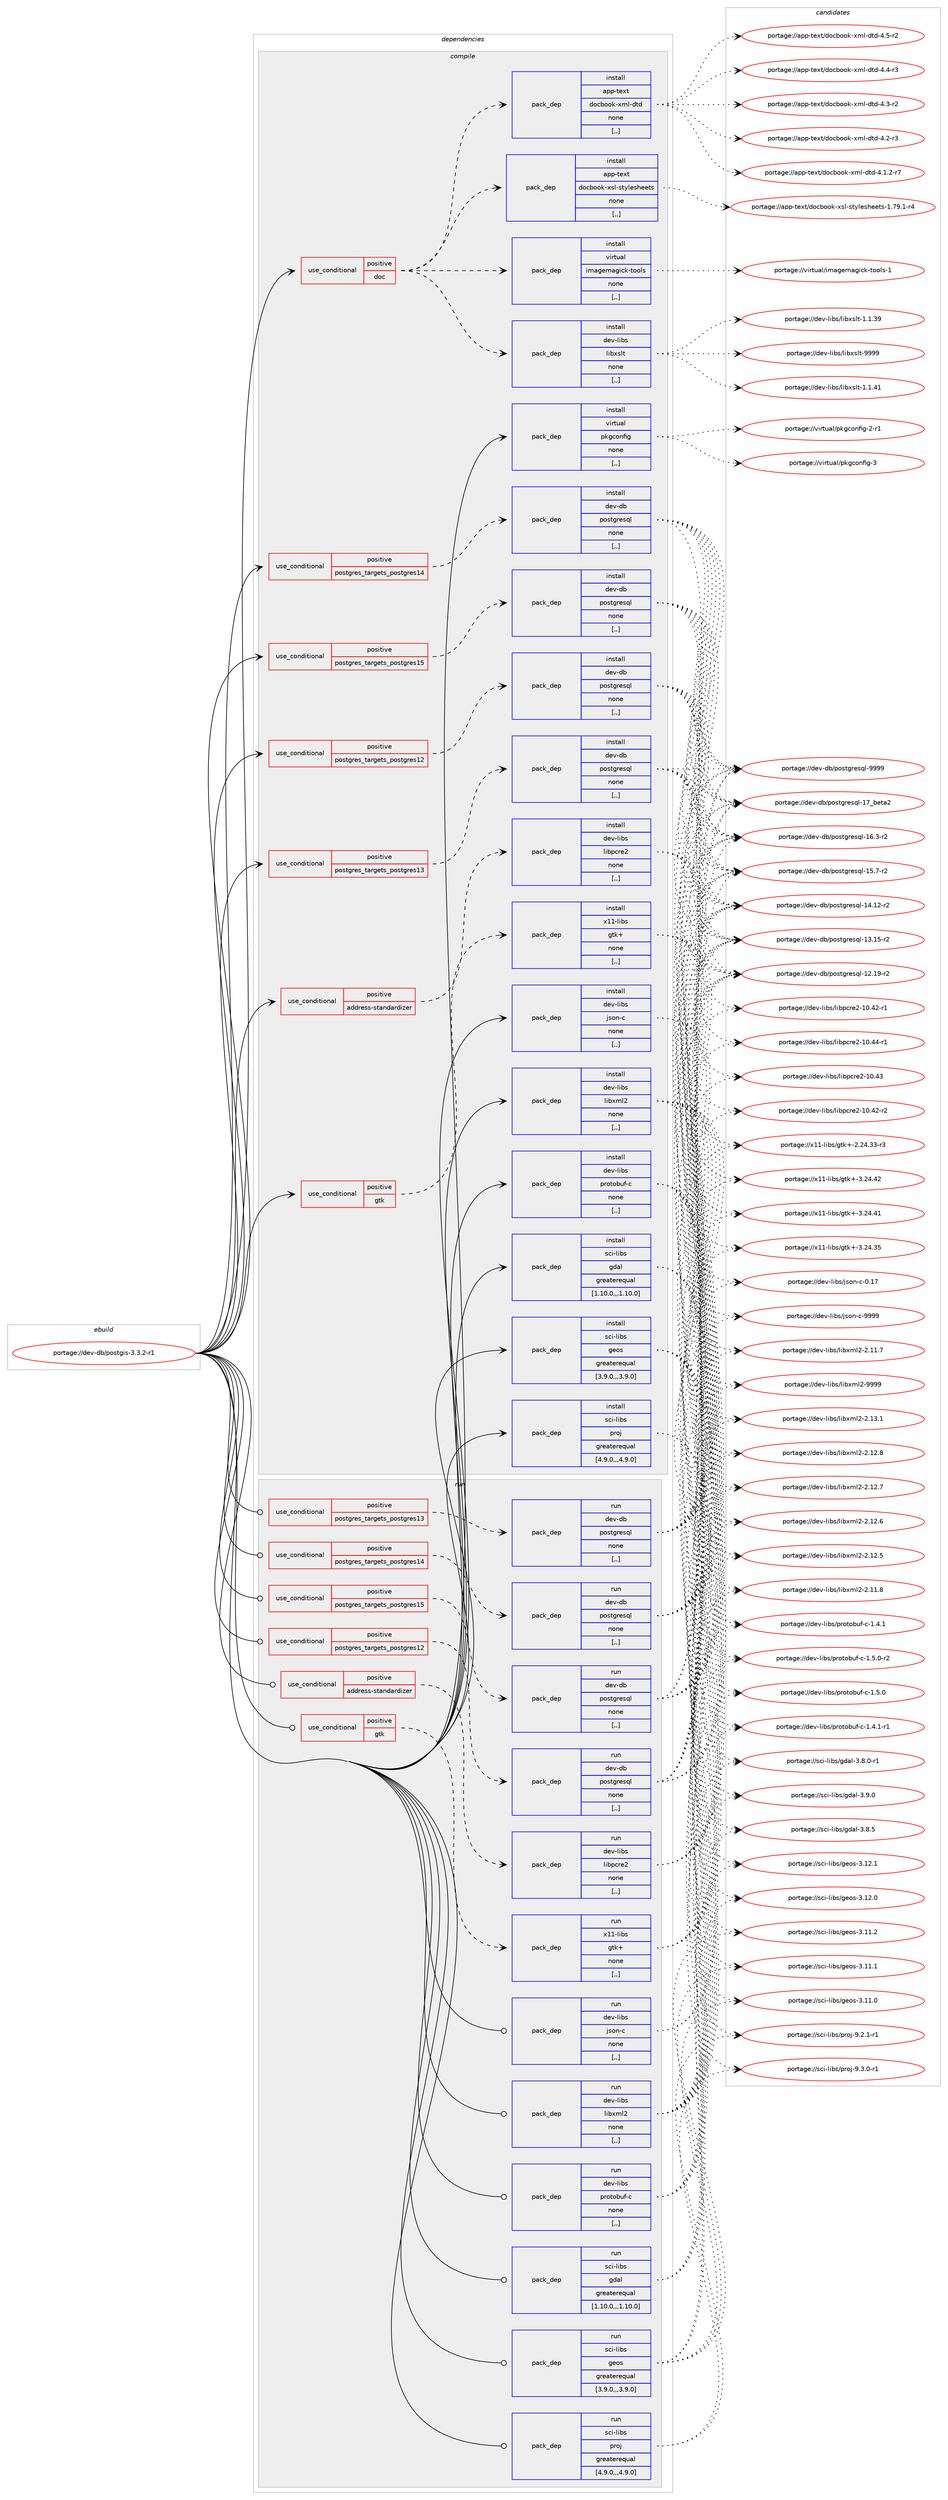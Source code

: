 digraph prolog {

# *************
# Graph options
# *************

newrank=true;
concentrate=true;
compound=true;
graph [rankdir=LR,fontname=Helvetica,fontsize=10,ranksep=1.5];#, ranksep=2.5, nodesep=0.2];
edge  [arrowhead=vee];
node  [fontname=Helvetica,fontsize=10];

# **********
# The ebuild
# **********

subgraph cluster_leftcol {
color=gray;
label=<<i>ebuild</i>>;
id [label="portage://dev-db/postgis-3.3.2-r1", color=red, width=4, href="../dev-db/postgis-3.3.2-r1.svg"];
}

# ****************
# The dependencies
# ****************

subgraph cluster_midcol {
color=gray;
label=<<i>dependencies</i>>;
subgraph cluster_compile {
fillcolor="#eeeeee";
style=filled;
label=<<i>compile</i>>;
subgraph cond18308 {
dependency70044 [label=<<TABLE BORDER="0" CELLBORDER="1" CELLSPACING="0" CELLPADDING="4"><TR><TD ROWSPAN="3" CELLPADDING="10">use_conditional</TD></TR><TR><TD>positive</TD></TR><TR><TD>address-standardizer</TD></TR></TABLE>>, shape=none, color=red];
subgraph pack50786 {
dependency70045 [label=<<TABLE BORDER="0" CELLBORDER="1" CELLSPACING="0" CELLPADDING="4" WIDTH="220"><TR><TD ROWSPAN="6" CELLPADDING="30">pack_dep</TD></TR><TR><TD WIDTH="110">install</TD></TR><TR><TD>dev-libs</TD></TR><TR><TD>libpcre2</TD></TR><TR><TD>none</TD></TR><TR><TD>[,,]</TD></TR></TABLE>>, shape=none, color=blue];
}
dependency70044:e -> dependency70045:w [weight=20,style="dashed",arrowhead="vee"];
}
id:e -> dependency70044:w [weight=20,style="solid",arrowhead="vee"];
subgraph cond18309 {
dependency70046 [label=<<TABLE BORDER="0" CELLBORDER="1" CELLSPACING="0" CELLPADDING="4"><TR><TD ROWSPAN="3" CELLPADDING="10">use_conditional</TD></TR><TR><TD>positive</TD></TR><TR><TD>doc</TD></TR></TABLE>>, shape=none, color=red];
subgraph pack50787 {
dependency70047 [label=<<TABLE BORDER="0" CELLBORDER="1" CELLSPACING="0" CELLPADDING="4" WIDTH="220"><TR><TD ROWSPAN="6" CELLPADDING="30">pack_dep</TD></TR><TR><TD WIDTH="110">install</TD></TR><TR><TD>app-text</TD></TR><TR><TD>docbook-xsl-stylesheets</TD></TR><TR><TD>none</TD></TR><TR><TD>[,,]</TD></TR></TABLE>>, shape=none, color=blue];
}
dependency70046:e -> dependency70047:w [weight=20,style="dashed",arrowhead="vee"];
subgraph pack50788 {
dependency70048 [label=<<TABLE BORDER="0" CELLBORDER="1" CELLSPACING="0" CELLPADDING="4" WIDTH="220"><TR><TD ROWSPAN="6" CELLPADDING="30">pack_dep</TD></TR><TR><TD WIDTH="110">install</TD></TR><TR><TD>app-text</TD></TR><TR><TD>docbook-xml-dtd</TD></TR><TR><TD>none</TD></TR><TR><TD>[,,]</TD></TR></TABLE>>, shape=none, color=blue];
}
dependency70046:e -> dependency70048:w [weight=20,style="dashed",arrowhead="vee"];
subgraph pack50789 {
dependency70049 [label=<<TABLE BORDER="0" CELLBORDER="1" CELLSPACING="0" CELLPADDING="4" WIDTH="220"><TR><TD ROWSPAN="6" CELLPADDING="30">pack_dep</TD></TR><TR><TD WIDTH="110">install</TD></TR><TR><TD>dev-libs</TD></TR><TR><TD>libxslt</TD></TR><TR><TD>none</TD></TR><TR><TD>[,,]</TD></TR></TABLE>>, shape=none, color=blue];
}
dependency70046:e -> dependency70049:w [weight=20,style="dashed",arrowhead="vee"];
subgraph pack50790 {
dependency70050 [label=<<TABLE BORDER="0" CELLBORDER="1" CELLSPACING="0" CELLPADDING="4" WIDTH="220"><TR><TD ROWSPAN="6" CELLPADDING="30">pack_dep</TD></TR><TR><TD WIDTH="110">install</TD></TR><TR><TD>virtual</TD></TR><TR><TD>imagemagick-tools</TD></TR><TR><TD>none</TD></TR><TR><TD>[,,]</TD></TR></TABLE>>, shape=none, color=blue];
}
dependency70046:e -> dependency70050:w [weight=20,style="dashed",arrowhead="vee"];
}
id:e -> dependency70046:w [weight=20,style="solid",arrowhead="vee"];
subgraph cond18310 {
dependency70051 [label=<<TABLE BORDER="0" CELLBORDER="1" CELLSPACING="0" CELLPADDING="4"><TR><TD ROWSPAN="3" CELLPADDING="10">use_conditional</TD></TR><TR><TD>positive</TD></TR><TR><TD>gtk</TD></TR></TABLE>>, shape=none, color=red];
subgraph pack50791 {
dependency70052 [label=<<TABLE BORDER="0" CELLBORDER="1" CELLSPACING="0" CELLPADDING="4" WIDTH="220"><TR><TD ROWSPAN="6" CELLPADDING="30">pack_dep</TD></TR><TR><TD WIDTH="110">install</TD></TR><TR><TD>x11-libs</TD></TR><TR><TD>gtk+</TD></TR><TR><TD>none</TD></TR><TR><TD>[,,]</TD></TR></TABLE>>, shape=none, color=blue];
}
dependency70051:e -> dependency70052:w [weight=20,style="dashed",arrowhead="vee"];
}
id:e -> dependency70051:w [weight=20,style="solid",arrowhead="vee"];
subgraph cond18311 {
dependency70053 [label=<<TABLE BORDER="0" CELLBORDER="1" CELLSPACING="0" CELLPADDING="4"><TR><TD ROWSPAN="3" CELLPADDING="10">use_conditional</TD></TR><TR><TD>positive</TD></TR><TR><TD>postgres_targets_postgres12</TD></TR></TABLE>>, shape=none, color=red];
subgraph pack50792 {
dependency70054 [label=<<TABLE BORDER="0" CELLBORDER="1" CELLSPACING="0" CELLPADDING="4" WIDTH="220"><TR><TD ROWSPAN="6" CELLPADDING="30">pack_dep</TD></TR><TR><TD WIDTH="110">install</TD></TR><TR><TD>dev-db</TD></TR><TR><TD>postgresql</TD></TR><TR><TD>none</TD></TR><TR><TD>[,,]</TD></TR></TABLE>>, shape=none, color=blue];
}
dependency70053:e -> dependency70054:w [weight=20,style="dashed",arrowhead="vee"];
}
id:e -> dependency70053:w [weight=20,style="solid",arrowhead="vee"];
subgraph cond18312 {
dependency70055 [label=<<TABLE BORDER="0" CELLBORDER="1" CELLSPACING="0" CELLPADDING="4"><TR><TD ROWSPAN="3" CELLPADDING="10">use_conditional</TD></TR><TR><TD>positive</TD></TR><TR><TD>postgres_targets_postgres13</TD></TR></TABLE>>, shape=none, color=red];
subgraph pack50793 {
dependency70056 [label=<<TABLE BORDER="0" CELLBORDER="1" CELLSPACING="0" CELLPADDING="4" WIDTH="220"><TR><TD ROWSPAN="6" CELLPADDING="30">pack_dep</TD></TR><TR><TD WIDTH="110">install</TD></TR><TR><TD>dev-db</TD></TR><TR><TD>postgresql</TD></TR><TR><TD>none</TD></TR><TR><TD>[,,]</TD></TR></TABLE>>, shape=none, color=blue];
}
dependency70055:e -> dependency70056:w [weight=20,style="dashed",arrowhead="vee"];
}
id:e -> dependency70055:w [weight=20,style="solid",arrowhead="vee"];
subgraph cond18313 {
dependency70057 [label=<<TABLE BORDER="0" CELLBORDER="1" CELLSPACING="0" CELLPADDING="4"><TR><TD ROWSPAN="3" CELLPADDING="10">use_conditional</TD></TR><TR><TD>positive</TD></TR><TR><TD>postgres_targets_postgres14</TD></TR></TABLE>>, shape=none, color=red];
subgraph pack50794 {
dependency70058 [label=<<TABLE BORDER="0" CELLBORDER="1" CELLSPACING="0" CELLPADDING="4" WIDTH="220"><TR><TD ROWSPAN="6" CELLPADDING="30">pack_dep</TD></TR><TR><TD WIDTH="110">install</TD></TR><TR><TD>dev-db</TD></TR><TR><TD>postgresql</TD></TR><TR><TD>none</TD></TR><TR><TD>[,,]</TD></TR></TABLE>>, shape=none, color=blue];
}
dependency70057:e -> dependency70058:w [weight=20,style="dashed",arrowhead="vee"];
}
id:e -> dependency70057:w [weight=20,style="solid",arrowhead="vee"];
subgraph cond18314 {
dependency70059 [label=<<TABLE BORDER="0" CELLBORDER="1" CELLSPACING="0" CELLPADDING="4"><TR><TD ROWSPAN="3" CELLPADDING="10">use_conditional</TD></TR><TR><TD>positive</TD></TR><TR><TD>postgres_targets_postgres15</TD></TR></TABLE>>, shape=none, color=red];
subgraph pack50795 {
dependency70060 [label=<<TABLE BORDER="0" CELLBORDER="1" CELLSPACING="0" CELLPADDING="4" WIDTH="220"><TR><TD ROWSPAN="6" CELLPADDING="30">pack_dep</TD></TR><TR><TD WIDTH="110">install</TD></TR><TR><TD>dev-db</TD></TR><TR><TD>postgresql</TD></TR><TR><TD>none</TD></TR><TR><TD>[,,]</TD></TR></TABLE>>, shape=none, color=blue];
}
dependency70059:e -> dependency70060:w [weight=20,style="dashed",arrowhead="vee"];
}
id:e -> dependency70059:w [weight=20,style="solid",arrowhead="vee"];
subgraph pack50796 {
dependency70061 [label=<<TABLE BORDER="0" CELLBORDER="1" CELLSPACING="0" CELLPADDING="4" WIDTH="220"><TR><TD ROWSPAN="6" CELLPADDING="30">pack_dep</TD></TR><TR><TD WIDTH="110">install</TD></TR><TR><TD>dev-libs</TD></TR><TR><TD>json-c</TD></TR><TR><TD>none</TD></TR><TR><TD>[,,]</TD></TR></TABLE>>, shape=none, color=blue];
}
id:e -> dependency70061:w [weight=20,style="solid",arrowhead="vee"];
subgraph pack50797 {
dependency70062 [label=<<TABLE BORDER="0" CELLBORDER="1" CELLSPACING="0" CELLPADDING="4" WIDTH="220"><TR><TD ROWSPAN="6" CELLPADDING="30">pack_dep</TD></TR><TR><TD WIDTH="110">install</TD></TR><TR><TD>dev-libs</TD></TR><TR><TD>libxml2</TD></TR><TR><TD>none</TD></TR><TR><TD>[,,]</TD></TR></TABLE>>, shape=none, color=blue];
}
id:e -> dependency70062:w [weight=20,style="solid",arrowhead="vee"];
subgraph pack50798 {
dependency70063 [label=<<TABLE BORDER="0" CELLBORDER="1" CELLSPACING="0" CELLPADDING="4" WIDTH="220"><TR><TD ROWSPAN="6" CELLPADDING="30">pack_dep</TD></TR><TR><TD WIDTH="110">install</TD></TR><TR><TD>dev-libs</TD></TR><TR><TD>protobuf-c</TD></TR><TR><TD>none</TD></TR><TR><TD>[,,]</TD></TR></TABLE>>, shape=none, color=blue];
}
id:e -> dependency70063:w [weight=20,style="solid",arrowhead="vee"];
subgraph pack50799 {
dependency70064 [label=<<TABLE BORDER="0" CELLBORDER="1" CELLSPACING="0" CELLPADDING="4" WIDTH="220"><TR><TD ROWSPAN="6" CELLPADDING="30">pack_dep</TD></TR><TR><TD WIDTH="110">install</TD></TR><TR><TD>sci-libs</TD></TR><TR><TD>gdal</TD></TR><TR><TD>greaterequal</TD></TR><TR><TD>[1.10.0,,,1.10.0]</TD></TR></TABLE>>, shape=none, color=blue];
}
id:e -> dependency70064:w [weight=20,style="solid",arrowhead="vee"];
subgraph pack50800 {
dependency70065 [label=<<TABLE BORDER="0" CELLBORDER="1" CELLSPACING="0" CELLPADDING="4" WIDTH="220"><TR><TD ROWSPAN="6" CELLPADDING="30">pack_dep</TD></TR><TR><TD WIDTH="110">install</TD></TR><TR><TD>sci-libs</TD></TR><TR><TD>geos</TD></TR><TR><TD>greaterequal</TD></TR><TR><TD>[3.9.0,,,3.9.0]</TD></TR></TABLE>>, shape=none, color=blue];
}
id:e -> dependency70065:w [weight=20,style="solid",arrowhead="vee"];
subgraph pack50801 {
dependency70066 [label=<<TABLE BORDER="0" CELLBORDER="1" CELLSPACING="0" CELLPADDING="4" WIDTH="220"><TR><TD ROWSPAN="6" CELLPADDING="30">pack_dep</TD></TR><TR><TD WIDTH="110">install</TD></TR><TR><TD>sci-libs</TD></TR><TR><TD>proj</TD></TR><TR><TD>greaterequal</TD></TR><TR><TD>[4.9.0,,,4.9.0]</TD></TR></TABLE>>, shape=none, color=blue];
}
id:e -> dependency70066:w [weight=20,style="solid",arrowhead="vee"];
subgraph pack50802 {
dependency70067 [label=<<TABLE BORDER="0" CELLBORDER="1" CELLSPACING="0" CELLPADDING="4" WIDTH="220"><TR><TD ROWSPAN="6" CELLPADDING="30">pack_dep</TD></TR><TR><TD WIDTH="110">install</TD></TR><TR><TD>virtual</TD></TR><TR><TD>pkgconfig</TD></TR><TR><TD>none</TD></TR><TR><TD>[,,]</TD></TR></TABLE>>, shape=none, color=blue];
}
id:e -> dependency70067:w [weight=20,style="solid",arrowhead="vee"];
}
subgraph cluster_compileandrun {
fillcolor="#eeeeee";
style=filled;
label=<<i>compile and run</i>>;
}
subgraph cluster_run {
fillcolor="#eeeeee";
style=filled;
label=<<i>run</i>>;
subgraph cond18315 {
dependency70068 [label=<<TABLE BORDER="0" CELLBORDER="1" CELLSPACING="0" CELLPADDING="4"><TR><TD ROWSPAN="3" CELLPADDING="10">use_conditional</TD></TR><TR><TD>positive</TD></TR><TR><TD>address-standardizer</TD></TR></TABLE>>, shape=none, color=red];
subgraph pack50803 {
dependency70069 [label=<<TABLE BORDER="0" CELLBORDER="1" CELLSPACING="0" CELLPADDING="4" WIDTH="220"><TR><TD ROWSPAN="6" CELLPADDING="30">pack_dep</TD></TR><TR><TD WIDTH="110">run</TD></TR><TR><TD>dev-libs</TD></TR><TR><TD>libpcre2</TD></TR><TR><TD>none</TD></TR><TR><TD>[,,]</TD></TR></TABLE>>, shape=none, color=blue];
}
dependency70068:e -> dependency70069:w [weight=20,style="dashed",arrowhead="vee"];
}
id:e -> dependency70068:w [weight=20,style="solid",arrowhead="odot"];
subgraph cond18316 {
dependency70070 [label=<<TABLE BORDER="0" CELLBORDER="1" CELLSPACING="0" CELLPADDING="4"><TR><TD ROWSPAN="3" CELLPADDING="10">use_conditional</TD></TR><TR><TD>positive</TD></TR><TR><TD>gtk</TD></TR></TABLE>>, shape=none, color=red];
subgraph pack50804 {
dependency70071 [label=<<TABLE BORDER="0" CELLBORDER="1" CELLSPACING="0" CELLPADDING="4" WIDTH="220"><TR><TD ROWSPAN="6" CELLPADDING="30">pack_dep</TD></TR><TR><TD WIDTH="110">run</TD></TR><TR><TD>x11-libs</TD></TR><TR><TD>gtk+</TD></TR><TR><TD>none</TD></TR><TR><TD>[,,]</TD></TR></TABLE>>, shape=none, color=blue];
}
dependency70070:e -> dependency70071:w [weight=20,style="dashed",arrowhead="vee"];
}
id:e -> dependency70070:w [weight=20,style="solid",arrowhead="odot"];
subgraph cond18317 {
dependency70072 [label=<<TABLE BORDER="0" CELLBORDER="1" CELLSPACING="0" CELLPADDING="4"><TR><TD ROWSPAN="3" CELLPADDING="10">use_conditional</TD></TR><TR><TD>positive</TD></TR><TR><TD>postgres_targets_postgres12</TD></TR></TABLE>>, shape=none, color=red];
subgraph pack50805 {
dependency70073 [label=<<TABLE BORDER="0" CELLBORDER="1" CELLSPACING="0" CELLPADDING="4" WIDTH="220"><TR><TD ROWSPAN="6" CELLPADDING="30">pack_dep</TD></TR><TR><TD WIDTH="110">run</TD></TR><TR><TD>dev-db</TD></TR><TR><TD>postgresql</TD></TR><TR><TD>none</TD></TR><TR><TD>[,,]</TD></TR></TABLE>>, shape=none, color=blue];
}
dependency70072:e -> dependency70073:w [weight=20,style="dashed",arrowhead="vee"];
}
id:e -> dependency70072:w [weight=20,style="solid",arrowhead="odot"];
subgraph cond18318 {
dependency70074 [label=<<TABLE BORDER="0" CELLBORDER="1" CELLSPACING="0" CELLPADDING="4"><TR><TD ROWSPAN="3" CELLPADDING="10">use_conditional</TD></TR><TR><TD>positive</TD></TR><TR><TD>postgres_targets_postgres13</TD></TR></TABLE>>, shape=none, color=red];
subgraph pack50806 {
dependency70075 [label=<<TABLE BORDER="0" CELLBORDER="1" CELLSPACING="0" CELLPADDING="4" WIDTH="220"><TR><TD ROWSPAN="6" CELLPADDING="30">pack_dep</TD></TR><TR><TD WIDTH="110">run</TD></TR><TR><TD>dev-db</TD></TR><TR><TD>postgresql</TD></TR><TR><TD>none</TD></TR><TR><TD>[,,]</TD></TR></TABLE>>, shape=none, color=blue];
}
dependency70074:e -> dependency70075:w [weight=20,style="dashed",arrowhead="vee"];
}
id:e -> dependency70074:w [weight=20,style="solid",arrowhead="odot"];
subgraph cond18319 {
dependency70076 [label=<<TABLE BORDER="0" CELLBORDER="1" CELLSPACING="0" CELLPADDING="4"><TR><TD ROWSPAN="3" CELLPADDING="10">use_conditional</TD></TR><TR><TD>positive</TD></TR><TR><TD>postgres_targets_postgres14</TD></TR></TABLE>>, shape=none, color=red];
subgraph pack50807 {
dependency70077 [label=<<TABLE BORDER="0" CELLBORDER="1" CELLSPACING="0" CELLPADDING="4" WIDTH="220"><TR><TD ROWSPAN="6" CELLPADDING="30">pack_dep</TD></TR><TR><TD WIDTH="110">run</TD></TR><TR><TD>dev-db</TD></TR><TR><TD>postgresql</TD></TR><TR><TD>none</TD></TR><TR><TD>[,,]</TD></TR></TABLE>>, shape=none, color=blue];
}
dependency70076:e -> dependency70077:w [weight=20,style="dashed",arrowhead="vee"];
}
id:e -> dependency70076:w [weight=20,style="solid",arrowhead="odot"];
subgraph cond18320 {
dependency70078 [label=<<TABLE BORDER="0" CELLBORDER="1" CELLSPACING="0" CELLPADDING="4"><TR><TD ROWSPAN="3" CELLPADDING="10">use_conditional</TD></TR><TR><TD>positive</TD></TR><TR><TD>postgres_targets_postgres15</TD></TR></TABLE>>, shape=none, color=red];
subgraph pack50808 {
dependency70079 [label=<<TABLE BORDER="0" CELLBORDER="1" CELLSPACING="0" CELLPADDING="4" WIDTH="220"><TR><TD ROWSPAN="6" CELLPADDING="30">pack_dep</TD></TR><TR><TD WIDTH="110">run</TD></TR><TR><TD>dev-db</TD></TR><TR><TD>postgresql</TD></TR><TR><TD>none</TD></TR><TR><TD>[,,]</TD></TR></TABLE>>, shape=none, color=blue];
}
dependency70078:e -> dependency70079:w [weight=20,style="dashed",arrowhead="vee"];
}
id:e -> dependency70078:w [weight=20,style="solid",arrowhead="odot"];
subgraph pack50809 {
dependency70080 [label=<<TABLE BORDER="0" CELLBORDER="1" CELLSPACING="0" CELLPADDING="4" WIDTH="220"><TR><TD ROWSPAN="6" CELLPADDING="30">pack_dep</TD></TR><TR><TD WIDTH="110">run</TD></TR><TR><TD>dev-libs</TD></TR><TR><TD>json-c</TD></TR><TR><TD>none</TD></TR><TR><TD>[,,]</TD></TR></TABLE>>, shape=none, color=blue];
}
id:e -> dependency70080:w [weight=20,style="solid",arrowhead="odot"];
subgraph pack50810 {
dependency70081 [label=<<TABLE BORDER="0" CELLBORDER="1" CELLSPACING="0" CELLPADDING="4" WIDTH="220"><TR><TD ROWSPAN="6" CELLPADDING="30">pack_dep</TD></TR><TR><TD WIDTH="110">run</TD></TR><TR><TD>dev-libs</TD></TR><TR><TD>libxml2</TD></TR><TR><TD>none</TD></TR><TR><TD>[,,]</TD></TR></TABLE>>, shape=none, color=blue];
}
id:e -> dependency70081:w [weight=20,style="solid",arrowhead="odot"];
subgraph pack50811 {
dependency70082 [label=<<TABLE BORDER="0" CELLBORDER="1" CELLSPACING="0" CELLPADDING="4" WIDTH="220"><TR><TD ROWSPAN="6" CELLPADDING="30">pack_dep</TD></TR><TR><TD WIDTH="110">run</TD></TR><TR><TD>dev-libs</TD></TR><TR><TD>protobuf-c</TD></TR><TR><TD>none</TD></TR><TR><TD>[,,]</TD></TR></TABLE>>, shape=none, color=blue];
}
id:e -> dependency70082:w [weight=20,style="solid",arrowhead="odot"];
subgraph pack50812 {
dependency70083 [label=<<TABLE BORDER="0" CELLBORDER="1" CELLSPACING="0" CELLPADDING="4" WIDTH="220"><TR><TD ROWSPAN="6" CELLPADDING="30">pack_dep</TD></TR><TR><TD WIDTH="110">run</TD></TR><TR><TD>sci-libs</TD></TR><TR><TD>gdal</TD></TR><TR><TD>greaterequal</TD></TR><TR><TD>[1.10.0,,,1.10.0]</TD></TR></TABLE>>, shape=none, color=blue];
}
id:e -> dependency70083:w [weight=20,style="solid",arrowhead="odot"];
subgraph pack50813 {
dependency70084 [label=<<TABLE BORDER="0" CELLBORDER="1" CELLSPACING="0" CELLPADDING="4" WIDTH="220"><TR><TD ROWSPAN="6" CELLPADDING="30">pack_dep</TD></TR><TR><TD WIDTH="110">run</TD></TR><TR><TD>sci-libs</TD></TR><TR><TD>geos</TD></TR><TR><TD>greaterequal</TD></TR><TR><TD>[3.9.0,,,3.9.0]</TD></TR></TABLE>>, shape=none, color=blue];
}
id:e -> dependency70084:w [weight=20,style="solid",arrowhead="odot"];
subgraph pack50814 {
dependency70085 [label=<<TABLE BORDER="0" CELLBORDER="1" CELLSPACING="0" CELLPADDING="4" WIDTH="220"><TR><TD ROWSPAN="6" CELLPADDING="30">pack_dep</TD></TR><TR><TD WIDTH="110">run</TD></TR><TR><TD>sci-libs</TD></TR><TR><TD>proj</TD></TR><TR><TD>greaterequal</TD></TR><TR><TD>[4.9.0,,,4.9.0]</TD></TR></TABLE>>, shape=none, color=blue];
}
id:e -> dependency70085:w [weight=20,style="solid",arrowhead="odot"];
}
}

# **************
# The candidates
# **************

subgraph cluster_choices {
rank=same;
color=gray;
label=<<i>candidates</i>>;

subgraph choice50786 {
color=black;
nodesep=1;
choice1001011184510810598115471081059811299114101504549484652524511449 [label="portage://dev-libs/libpcre2-10.44-r1", color=red, width=4,href="../dev-libs/libpcre2-10.44-r1.svg"];
choice100101118451081059811547108105981129911410150454948465251 [label="portage://dev-libs/libpcre2-10.43", color=red, width=4,href="../dev-libs/libpcre2-10.43.svg"];
choice1001011184510810598115471081059811299114101504549484652504511450 [label="portage://dev-libs/libpcre2-10.42-r2", color=red, width=4,href="../dev-libs/libpcre2-10.42-r2.svg"];
choice1001011184510810598115471081059811299114101504549484652504511449 [label="portage://dev-libs/libpcre2-10.42-r1", color=red, width=4,href="../dev-libs/libpcre2-10.42-r1.svg"];
dependency70045:e -> choice1001011184510810598115471081059811299114101504549484652524511449:w [style=dotted,weight="100"];
dependency70045:e -> choice100101118451081059811547108105981129911410150454948465251:w [style=dotted,weight="100"];
dependency70045:e -> choice1001011184510810598115471081059811299114101504549484652504511450:w [style=dotted,weight="100"];
dependency70045:e -> choice1001011184510810598115471081059811299114101504549484652504511449:w [style=dotted,weight="100"];
}
subgraph choice50787 {
color=black;
nodesep=1;
choice97112112451161011201164710011199981111111074512011510845115116121108101115104101101116115454946555746494511452 [label="portage://app-text/docbook-xsl-stylesheets-1.79.1-r4", color=red, width=4,href="../app-text/docbook-xsl-stylesheets-1.79.1-r4.svg"];
dependency70047:e -> choice97112112451161011201164710011199981111111074512011510845115116121108101115104101101116115454946555746494511452:w [style=dotted,weight="100"];
}
subgraph choice50788 {
color=black;
nodesep=1;
choice97112112451161011201164710011199981111111074512010910845100116100455246534511450 [label="portage://app-text/docbook-xml-dtd-4.5-r2", color=red, width=4,href="../app-text/docbook-xml-dtd-4.5-r2.svg"];
choice97112112451161011201164710011199981111111074512010910845100116100455246524511451 [label="portage://app-text/docbook-xml-dtd-4.4-r3", color=red, width=4,href="../app-text/docbook-xml-dtd-4.4-r3.svg"];
choice97112112451161011201164710011199981111111074512010910845100116100455246514511450 [label="portage://app-text/docbook-xml-dtd-4.3-r2", color=red, width=4,href="../app-text/docbook-xml-dtd-4.3-r2.svg"];
choice97112112451161011201164710011199981111111074512010910845100116100455246504511451 [label="portage://app-text/docbook-xml-dtd-4.2-r3", color=red, width=4,href="../app-text/docbook-xml-dtd-4.2-r3.svg"];
choice971121124511610112011647100111999811111110745120109108451001161004552464946504511455 [label="portage://app-text/docbook-xml-dtd-4.1.2-r7", color=red, width=4,href="../app-text/docbook-xml-dtd-4.1.2-r7.svg"];
dependency70048:e -> choice97112112451161011201164710011199981111111074512010910845100116100455246534511450:w [style=dotted,weight="100"];
dependency70048:e -> choice97112112451161011201164710011199981111111074512010910845100116100455246524511451:w [style=dotted,weight="100"];
dependency70048:e -> choice97112112451161011201164710011199981111111074512010910845100116100455246514511450:w [style=dotted,weight="100"];
dependency70048:e -> choice97112112451161011201164710011199981111111074512010910845100116100455246504511451:w [style=dotted,weight="100"];
dependency70048:e -> choice971121124511610112011647100111999811111110745120109108451001161004552464946504511455:w [style=dotted,weight="100"];
}
subgraph choice50789 {
color=black;
nodesep=1;
choice100101118451081059811547108105981201151081164557575757 [label="portage://dev-libs/libxslt-9999", color=red, width=4,href="../dev-libs/libxslt-9999.svg"];
choice1001011184510810598115471081059812011510811645494649465249 [label="portage://dev-libs/libxslt-1.1.41", color=red, width=4,href="../dev-libs/libxslt-1.1.41.svg"];
choice1001011184510810598115471081059812011510811645494649465157 [label="portage://dev-libs/libxslt-1.1.39", color=red, width=4,href="../dev-libs/libxslt-1.1.39.svg"];
dependency70049:e -> choice100101118451081059811547108105981201151081164557575757:w [style=dotted,weight="100"];
dependency70049:e -> choice1001011184510810598115471081059812011510811645494649465249:w [style=dotted,weight="100"];
dependency70049:e -> choice1001011184510810598115471081059812011510811645494649465157:w [style=dotted,weight="100"];
}
subgraph choice50790 {
color=black;
nodesep=1;
choice1181051141161179710847105109971031011099710310599107451161111111081154549 [label="portage://virtual/imagemagick-tools-1", color=red, width=4,href="../virtual/imagemagick-tools-1.svg"];
dependency70050:e -> choice1181051141161179710847105109971031011099710310599107451161111111081154549:w [style=dotted,weight="100"];
}
subgraph choice50791 {
color=black;
nodesep=1;
choice1204949451081059811547103116107434551465052465250 [label="portage://x11-libs/gtk+-3.24.42", color=red, width=4,href="../x11-libs/gtk+-3.24.42.svg"];
choice1204949451081059811547103116107434551465052465249 [label="portage://x11-libs/gtk+-3.24.41", color=red, width=4,href="../x11-libs/gtk+-3.24.41.svg"];
choice1204949451081059811547103116107434551465052465153 [label="portage://x11-libs/gtk+-3.24.35", color=red, width=4,href="../x11-libs/gtk+-3.24.35.svg"];
choice12049494510810598115471031161074345504650524651514511451 [label="portage://x11-libs/gtk+-2.24.33-r3", color=red, width=4,href="../x11-libs/gtk+-2.24.33-r3.svg"];
dependency70052:e -> choice1204949451081059811547103116107434551465052465250:w [style=dotted,weight="100"];
dependency70052:e -> choice1204949451081059811547103116107434551465052465249:w [style=dotted,weight="100"];
dependency70052:e -> choice1204949451081059811547103116107434551465052465153:w [style=dotted,weight="100"];
dependency70052:e -> choice12049494510810598115471031161074345504650524651514511451:w [style=dotted,weight="100"];
}
subgraph choice50792 {
color=black;
nodesep=1;
choice1001011184510098471121111151161031141011151131084557575757 [label="portage://dev-db/postgresql-9999", color=red, width=4,href="../dev-db/postgresql-9999.svg"];
choice10010111845100984711211111511610311410111511310845495595981011169750 [label="portage://dev-db/postgresql-17_beta2", color=red, width=4,href="../dev-db/postgresql-17_beta2.svg"];
choice10010111845100984711211111511610311410111511310845495446514511450 [label="portage://dev-db/postgresql-16.3-r2", color=red, width=4,href="../dev-db/postgresql-16.3-r2.svg"];
choice10010111845100984711211111511610311410111511310845495346554511450 [label="portage://dev-db/postgresql-15.7-r2", color=red, width=4,href="../dev-db/postgresql-15.7-r2.svg"];
choice1001011184510098471121111151161031141011151131084549524649504511450 [label="portage://dev-db/postgresql-14.12-r2", color=red, width=4,href="../dev-db/postgresql-14.12-r2.svg"];
choice1001011184510098471121111151161031141011151131084549514649534511450 [label="portage://dev-db/postgresql-13.15-r2", color=red, width=4,href="../dev-db/postgresql-13.15-r2.svg"];
choice1001011184510098471121111151161031141011151131084549504649574511450 [label="portage://dev-db/postgresql-12.19-r2", color=red, width=4,href="../dev-db/postgresql-12.19-r2.svg"];
dependency70054:e -> choice1001011184510098471121111151161031141011151131084557575757:w [style=dotted,weight="100"];
dependency70054:e -> choice10010111845100984711211111511610311410111511310845495595981011169750:w [style=dotted,weight="100"];
dependency70054:e -> choice10010111845100984711211111511610311410111511310845495446514511450:w [style=dotted,weight="100"];
dependency70054:e -> choice10010111845100984711211111511610311410111511310845495346554511450:w [style=dotted,weight="100"];
dependency70054:e -> choice1001011184510098471121111151161031141011151131084549524649504511450:w [style=dotted,weight="100"];
dependency70054:e -> choice1001011184510098471121111151161031141011151131084549514649534511450:w [style=dotted,weight="100"];
dependency70054:e -> choice1001011184510098471121111151161031141011151131084549504649574511450:w [style=dotted,weight="100"];
}
subgraph choice50793 {
color=black;
nodesep=1;
choice1001011184510098471121111151161031141011151131084557575757 [label="portage://dev-db/postgresql-9999", color=red, width=4,href="../dev-db/postgresql-9999.svg"];
choice10010111845100984711211111511610311410111511310845495595981011169750 [label="portage://dev-db/postgresql-17_beta2", color=red, width=4,href="../dev-db/postgresql-17_beta2.svg"];
choice10010111845100984711211111511610311410111511310845495446514511450 [label="portage://dev-db/postgresql-16.3-r2", color=red, width=4,href="../dev-db/postgresql-16.3-r2.svg"];
choice10010111845100984711211111511610311410111511310845495346554511450 [label="portage://dev-db/postgresql-15.7-r2", color=red, width=4,href="../dev-db/postgresql-15.7-r2.svg"];
choice1001011184510098471121111151161031141011151131084549524649504511450 [label="portage://dev-db/postgresql-14.12-r2", color=red, width=4,href="../dev-db/postgresql-14.12-r2.svg"];
choice1001011184510098471121111151161031141011151131084549514649534511450 [label="portage://dev-db/postgresql-13.15-r2", color=red, width=4,href="../dev-db/postgresql-13.15-r2.svg"];
choice1001011184510098471121111151161031141011151131084549504649574511450 [label="portage://dev-db/postgresql-12.19-r2", color=red, width=4,href="../dev-db/postgresql-12.19-r2.svg"];
dependency70056:e -> choice1001011184510098471121111151161031141011151131084557575757:w [style=dotted,weight="100"];
dependency70056:e -> choice10010111845100984711211111511610311410111511310845495595981011169750:w [style=dotted,weight="100"];
dependency70056:e -> choice10010111845100984711211111511610311410111511310845495446514511450:w [style=dotted,weight="100"];
dependency70056:e -> choice10010111845100984711211111511610311410111511310845495346554511450:w [style=dotted,weight="100"];
dependency70056:e -> choice1001011184510098471121111151161031141011151131084549524649504511450:w [style=dotted,weight="100"];
dependency70056:e -> choice1001011184510098471121111151161031141011151131084549514649534511450:w [style=dotted,weight="100"];
dependency70056:e -> choice1001011184510098471121111151161031141011151131084549504649574511450:w [style=dotted,weight="100"];
}
subgraph choice50794 {
color=black;
nodesep=1;
choice1001011184510098471121111151161031141011151131084557575757 [label="portage://dev-db/postgresql-9999", color=red, width=4,href="../dev-db/postgresql-9999.svg"];
choice10010111845100984711211111511610311410111511310845495595981011169750 [label="portage://dev-db/postgresql-17_beta2", color=red, width=4,href="../dev-db/postgresql-17_beta2.svg"];
choice10010111845100984711211111511610311410111511310845495446514511450 [label="portage://dev-db/postgresql-16.3-r2", color=red, width=4,href="../dev-db/postgresql-16.3-r2.svg"];
choice10010111845100984711211111511610311410111511310845495346554511450 [label="portage://dev-db/postgresql-15.7-r2", color=red, width=4,href="../dev-db/postgresql-15.7-r2.svg"];
choice1001011184510098471121111151161031141011151131084549524649504511450 [label="portage://dev-db/postgresql-14.12-r2", color=red, width=4,href="../dev-db/postgresql-14.12-r2.svg"];
choice1001011184510098471121111151161031141011151131084549514649534511450 [label="portage://dev-db/postgresql-13.15-r2", color=red, width=4,href="../dev-db/postgresql-13.15-r2.svg"];
choice1001011184510098471121111151161031141011151131084549504649574511450 [label="portage://dev-db/postgresql-12.19-r2", color=red, width=4,href="../dev-db/postgresql-12.19-r2.svg"];
dependency70058:e -> choice1001011184510098471121111151161031141011151131084557575757:w [style=dotted,weight="100"];
dependency70058:e -> choice10010111845100984711211111511610311410111511310845495595981011169750:w [style=dotted,weight="100"];
dependency70058:e -> choice10010111845100984711211111511610311410111511310845495446514511450:w [style=dotted,weight="100"];
dependency70058:e -> choice10010111845100984711211111511610311410111511310845495346554511450:w [style=dotted,weight="100"];
dependency70058:e -> choice1001011184510098471121111151161031141011151131084549524649504511450:w [style=dotted,weight="100"];
dependency70058:e -> choice1001011184510098471121111151161031141011151131084549514649534511450:w [style=dotted,weight="100"];
dependency70058:e -> choice1001011184510098471121111151161031141011151131084549504649574511450:w [style=dotted,weight="100"];
}
subgraph choice50795 {
color=black;
nodesep=1;
choice1001011184510098471121111151161031141011151131084557575757 [label="portage://dev-db/postgresql-9999", color=red, width=4,href="../dev-db/postgresql-9999.svg"];
choice10010111845100984711211111511610311410111511310845495595981011169750 [label="portage://dev-db/postgresql-17_beta2", color=red, width=4,href="../dev-db/postgresql-17_beta2.svg"];
choice10010111845100984711211111511610311410111511310845495446514511450 [label="portage://dev-db/postgresql-16.3-r2", color=red, width=4,href="../dev-db/postgresql-16.3-r2.svg"];
choice10010111845100984711211111511610311410111511310845495346554511450 [label="portage://dev-db/postgresql-15.7-r2", color=red, width=4,href="../dev-db/postgresql-15.7-r2.svg"];
choice1001011184510098471121111151161031141011151131084549524649504511450 [label="portage://dev-db/postgresql-14.12-r2", color=red, width=4,href="../dev-db/postgresql-14.12-r2.svg"];
choice1001011184510098471121111151161031141011151131084549514649534511450 [label="portage://dev-db/postgresql-13.15-r2", color=red, width=4,href="../dev-db/postgresql-13.15-r2.svg"];
choice1001011184510098471121111151161031141011151131084549504649574511450 [label="portage://dev-db/postgresql-12.19-r2", color=red, width=4,href="../dev-db/postgresql-12.19-r2.svg"];
dependency70060:e -> choice1001011184510098471121111151161031141011151131084557575757:w [style=dotted,weight="100"];
dependency70060:e -> choice10010111845100984711211111511610311410111511310845495595981011169750:w [style=dotted,weight="100"];
dependency70060:e -> choice10010111845100984711211111511610311410111511310845495446514511450:w [style=dotted,weight="100"];
dependency70060:e -> choice10010111845100984711211111511610311410111511310845495346554511450:w [style=dotted,weight="100"];
dependency70060:e -> choice1001011184510098471121111151161031141011151131084549524649504511450:w [style=dotted,weight="100"];
dependency70060:e -> choice1001011184510098471121111151161031141011151131084549514649534511450:w [style=dotted,weight="100"];
dependency70060:e -> choice1001011184510098471121111151161031141011151131084549504649574511450:w [style=dotted,weight="100"];
}
subgraph choice50796 {
color=black;
nodesep=1;
choice10010111845108105981154710611511111045994557575757 [label="portage://dev-libs/json-c-9999", color=red, width=4,href="../dev-libs/json-c-9999.svg"];
choice10010111845108105981154710611511111045994548464955 [label="portage://dev-libs/json-c-0.17", color=red, width=4,href="../dev-libs/json-c-0.17.svg"];
dependency70061:e -> choice10010111845108105981154710611511111045994557575757:w [style=dotted,weight="100"];
dependency70061:e -> choice10010111845108105981154710611511111045994548464955:w [style=dotted,weight="100"];
}
subgraph choice50797 {
color=black;
nodesep=1;
choice10010111845108105981154710810598120109108504557575757 [label="portage://dev-libs/libxml2-9999", color=red, width=4,href="../dev-libs/libxml2-9999.svg"];
choice100101118451081059811547108105981201091085045504649514649 [label="portage://dev-libs/libxml2-2.13.1", color=red, width=4,href="../dev-libs/libxml2-2.13.1.svg"];
choice100101118451081059811547108105981201091085045504649504656 [label="portage://dev-libs/libxml2-2.12.8", color=red, width=4,href="../dev-libs/libxml2-2.12.8.svg"];
choice100101118451081059811547108105981201091085045504649504655 [label="portage://dev-libs/libxml2-2.12.7", color=red, width=4,href="../dev-libs/libxml2-2.12.7.svg"];
choice100101118451081059811547108105981201091085045504649504654 [label="portage://dev-libs/libxml2-2.12.6", color=red, width=4,href="../dev-libs/libxml2-2.12.6.svg"];
choice100101118451081059811547108105981201091085045504649504653 [label="portage://dev-libs/libxml2-2.12.5", color=red, width=4,href="../dev-libs/libxml2-2.12.5.svg"];
choice100101118451081059811547108105981201091085045504649494656 [label="portage://dev-libs/libxml2-2.11.8", color=red, width=4,href="../dev-libs/libxml2-2.11.8.svg"];
choice100101118451081059811547108105981201091085045504649494655 [label="portage://dev-libs/libxml2-2.11.7", color=red, width=4,href="../dev-libs/libxml2-2.11.7.svg"];
dependency70062:e -> choice10010111845108105981154710810598120109108504557575757:w [style=dotted,weight="100"];
dependency70062:e -> choice100101118451081059811547108105981201091085045504649514649:w [style=dotted,weight="100"];
dependency70062:e -> choice100101118451081059811547108105981201091085045504649504656:w [style=dotted,weight="100"];
dependency70062:e -> choice100101118451081059811547108105981201091085045504649504655:w [style=dotted,weight="100"];
dependency70062:e -> choice100101118451081059811547108105981201091085045504649504654:w [style=dotted,weight="100"];
dependency70062:e -> choice100101118451081059811547108105981201091085045504649504653:w [style=dotted,weight="100"];
dependency70062:e -> choice100101118451081059811547108105981201091085045504649494656:w [style=dotted,weight="100"];
dependency70062:e -> choice100101118451081059811547108105981201091085045504649494655:w [style=dotted,weight="100"];
}
subgraph choice50798 {
color=black;
nodesep=1;
choice1001011184510810598115471121141111161119811710245994549465346484511450 [label="portage://dev-libs/protobuf-c-1.5.0-r2", color=red, width=4,href="../dev-libs/protobuf-c-1.5.0-r2.svg"];
choice100101118451081059811547112114111116111981171024599454946534648 [label="portage://dev-libs/protobuf-c-1.5.0", color=red, width=4,href="../dev-libs/protobuf-c-1.5.0.svg"];
choice1001011184510810598115471121141111161119811710245994549465246494511449 [label="portage://dev-libs/protobuf-c-1.4.1-r1", color=red, width=4,href="../dev-libs/protobuf-c-1.4.1-r1.svg"];
choice100101118451081059811547112114111116111981171024599454946524649 [label="portage://dev-libs/protobuf-c-1.4.1", color=red, width=4,href="../dev-libs/protobuf-c-1.4.1.svg"];
dependency70063:e -> choice1001011184510810598115471121141111161119811710245994549465346484511450:w [style=dotted,weight="100"];
dependency70063:e -> choice100101118451081059811547112114111116111981171024599454946534648:w [style=dotted,weight="100"];
dependency70063:e -> choice1001011184510810598115471121141111161119811710245994549465246494511449:w [style=dotted,weight="100"];
dependency70063:e -> choice100101118451081059811547112114111116111981171024599454946524649:w [style=dotted,weight="100"];
}
subgraph choice50799 {
color=black;
nodesep=1;
choice1159910545108105981154710310097108455146574648 [label="portage://sci-libs/gdal-3.9.0", color=red, width=4,href="../sci-libs/gdal-3.9.0.svg"];
choice1159910545108105981154710310097108455146564653 [label="portage://sci-libs/gdal-3.8.5", color=red, width=4,href="../sci-libs/gdal-3.8.5.svg"];
choice11599105451081059811547103100971084551465646484511449 [label="portage://sci-libs/gdal-3.8.0-r1", color=red, width=4,href="../sci-libs/gdal-3.8.0-r1.svg"];
dependency70064:e -> choice1159910545108105981154710310097108455146574648:w [style=dotted,weight="100"];
dependency70064:e -> choice1159910545108105981154710310097108455146564653:w [style=dotted,weight="100"];
dependency70064:e -> choice11599105451081059811547103100971084551465646484511449:w [style=dotted,weight="100"];
}
subgraph choice50800 {
color=black;
nodesep=1;
choice1159910545108105981154710310111111545514649504649 [label="portage://sci-libs/geos-3.12.1", color=red, width=4,href="../sci-libs/geos-3.12.1.svg"];
choice1159910545108105981154710310111111545514649504648 [label="portage://sci-libs/geos-3.12.0", color=red, width=4,href="../sci-libs/geos-3.12.0.svg"];
choice1159910545108105981154710310111111545514649494650 [label="portage://sci-libs/geos-3.11.2", color=red, width=4,href="../sci-libs/geos-3.11.2.svg"];
choice1159910545108105981154710310111111545514649494649 [label="portage://sci-libs/geos-3.11.1", color=red, width=4,href="../sci-libs/geos-3.11.1.svg"];
choice1159910545108105981154710310111111545514649494648 [label="portage://sci-libs/geos-3.11.0", color=red, width=4,href="../sci-libs/geos-3.11.0.svg"];
dependency70065:e -> choice1159910545108105981154710310111111545514649504649:w [style=dotted,weight="100"];
dependency70065:e -> choice1159910545108105981154710310111111545514649504648:w [style=dotted,weight="100"];
dependency70065:e -> choice1159910545108105981154710310111111545514649494650:w [style=dotted,weight="100"];
dependency70065:e -> choice1159910545108105981154710310111111545514649494649:w [style=dotted,weight="100"];
dependency70065:e -> choice1159910545108105981154710310111111545514649494648:w [style=dotted,weight="100"];
}
subgraph choice50801 {
color=black;
nodesep=1;
choice115991054510810598115471121141111064557465146484511449 [label="portage://sci-libs/proj-9.3.0-r1", color=red, width=4,href="../sci-libs/proj-9.3.0-r1.svg"];
choice115991054510810598115471121141111064557465046494511449 [label="portage://sci-libs/proj-9.2.1-r1", color=red, width=4,href="../sci-libs/proj-9.2.1-r1.svg"];
dependency70066:e -> choice115991054510810598115471121141111064557465146484511449:w [style=dotted,weight="100"];
dependency70066:e -> choice115991054510810598115471121141111064557465046494511449:w [style=dotted,weight="100"];
}
subgraph choice50802 {
color=black;
nodesep=1;
choice1181051141161179710847112107103991111101021051034551 [label="portage://virtual/pkgconfig-3", color=red, width=4,href="../virtual/pkgconfig-3.svg"];
choice11810511411611797108471121071039911111010210510345504511449 [label="portage://virtual/pkgconfig-2-r1", color=red, width=4,href="../virtual/pkgconfig-2-r1.svg"];
dependency70067:e -> choice1181051141161179710847112107103991111101021051034551:w [style=dotted,weight="100"];
dependency70067:e -> choice11810511411611797108471121071039911111010210510345504511449:w [style=dotted,weight="100"];
}
subgraph choice50803 {
color=black;
nodesep=1;
choice1001011184510810598115471081059811299114101504549484652524511449 [label="portage://dev-libs/libpcre2-10.44-r1", color=red, width=4,href="../dev-libs/libpcre2-10.44-r1.svg"];
choice100101118451081059811547108105981129911410150454948465251 [label="portage://dev-libs/libpcre2-10.43", color=red, width=4,href="../dev-libs/libpcre2-10.43.svg"];
choice1001011184510810598115471081059811299114101504549484652504511450 [label="portage://dev-libs/libpcre2-10.42-r2", color=red, width=4,href="../dev-libs/libpcre2-10.42-r2.svg"];
choice1001011184510810598115471081059811299114101504549484652504511449 [label="portage://dev-libs/libpcre2-10.42-r1", color=red, width=4,href="../dev-libs/libpcre2-10.42-r1.svg"];
dependency70069:e -> choice1001011184510810598115471081059811299114101504549484652524511449:w [style=dotted,weight="100"];
dependency70069:e -> choice100101118451081059811547108105981129911410150454948465251:w [style=dotted,weight="100"];
dependency70069:e -> choice1001011184510810598115471081059811299114101504549484652504511450:w [style=dotted,weight="100"];
dependency70069:e -> choice1001011184510810598115471081059811299114101504549484652504511449:w [style=dotted,weight="100"];
}
subgraph choice50804 {
color=black;
nodesep=1;
choice1204949451081059811547103116107434551465052465250 [label="portage://x11-libs/gtk+-3.24.42", color=red, width=4,href="../x11-libs/gtk+-3.24.42.svg"];
choice1204949451081059811547103116107434551465052465249 [label="portage://x11-libs/gtk+-3.24.41", color=red, width=4,href="../x11-libs/gtk+-3.24.41.svg"];
choice1204949451081059811547103116107434551465052465153 [label="portage://x11-libs/gtk+-3.24.35", color=red, width=4,href="../x11-libs/gtk+-3.24.35.svg"];
choice12049494510810598115471031161074345504650524651514511451 [label="portage://x11-libs/gtk+-2.24.33-r3", color=red, width=4,href="../x11-libs/gtk+-2.24.33-r3.svg"];
dependency70071:e -> choice1204949451081059811547103116107434551465052465250:w [style=dotted,weight="100"];
dependency70071:e -> choice1204949451081059811547103116107434551465052465249:w [style=dotted,weight="100"];
dependency70071:e -> choice1204949451081059811547103116107434551465052465153:w [style=dotted,weight="100"];
dependency70071:e -> choice12049494510810598115471031161074345504650524651514511451:w [style=dotted,weight="100"];
}
subgraph choice50805 {
color=black;
nodesep=1;
choice1001011184510098471121111151161031141011151131084557575757 [label="portage://dev-db/postgresql-9999", color=red, width=4,href="../dev-db/postgresql-9999.svg"];
choice10010111845100984711211111511610311410111511310845495595981011169750 [label="portage://dev-db/postgresql-17_beta2", color=red, width=4,href="../dev-db/postgresql-17_beta2.svg"];
choice10010111845100984711211111511610311410111511310845495446514511450 [label="portage://dev-db/postgresql-16.3-r2", color=red, width=4,href="../dev-db/postgresql-16.3-r2.svg"];
choice10010111845100984711211111511610311410111511310845495346554511450 [label="portage://dev-db/postgresql-15.7-r2", color=red, width=4,href="../dev-db/postgresql-15.7-r2.svg"];
choice1001011184510098471121111151161031141011151131084549524649504511450 [label="portage://dev-db/postgresql-14.12-r2", color=red, width=4,href="../dev-db/postgresql-14.12-r2.svg"];
choice1001011184510098471121111151161031141011151131084549514649534511450 [label="portage://dev-db/postgresql-13.15-r2", color=red, width=4,href="../dev-db/postgresql-13.15-r2.svg"];
choice1001011184510098471121111151161031141011151131084549504649574511450 [label="portage://dev-db/postgresql-12.19-r2", color=red, width=4,href="../dev-db/postgresql-12.19-r2.svg"];
dependency70073:e -> choice1001011184510098471121111151161031141011151131084557575757:w [style=dotted,weight="100"];
dependency70073:e -> choice10010111845100984711211111511610311410111511310845495595981011169750:w [style=dotted,weight="100"];
dependency70073:e -> choice10010111845100984711211111511610311410111511310845495446514511450:w [style=dotted,weight="100"];
dependency70073:e -> choice10010111845100984711211111511610311410111511310845495346554511450:w [style=dotted,weight="100"];
dependency70073:e -> choice1001011184510098471121111151161031141011151131084549524649504511450:w [style=dotted,weight="100"];
dependency70073:e -> choice1001011184510098471121111151161031141011151131084549514649534511450:w [style=dotted,weight="100"];
dependency70073:e -> choice1001011184510098471121111151161031141011151131084549504649574511450:w [style=dotted,weight="100"];
}
subgraph choice50806 {
color=black;
nodesep=1;
choice1001011184510098471121111151161031141011151131084557575757 [label="portage://dev-db/postgresql-9999", color=red, width=4,href="../dev-db/postgresql-9999.svg"];
choice10010111845100984711211111511610311410111511310845495595981011169750 [label="portage://dev-db/postgresql-17_beta2", color=red, width=4,href="../dev-db/postgresql-17_beta2.svg"];
choice10010111845100984711211111511610311410111511310845495446514511450 [label="portage://dev-db/postgresql-16.3-r2", color=red, width=4,href="../dev-db/postgresql-16.3-r2.svg"];
choice10010111845100984711211111511610311410111511310845495346554511450 [label="portage://dev-db/postgresql-15.7-r2", color=red, width=4,href="../dev-db/postgresql-15.7-r2.svg"];
choice1001011184510098471121111151161031141011151131084549524649504511450 [label="portage://dev-db/postgresql-14.12-r2", color=red, width=4,href="../dev-db/postgresql-14.12-r2.svg"];
choice1001011184510098471121111151161031141011151131084549514649534511450 [label="portage://dev-db/postgresql-13.15-r2", color=red, width=4,href="../dev-db/postgresql-13.15-r2.svg"];
choice1001011184510098471121111151161031141011151131084549504649574511450 [label="portage://dev-db/postgresql-12.19-r2", color=red, width=4,href="../dev-db/postgresql-12.19-r2.svg"];
dependency70075:e -> choice1001011184510098471121111151161031141011151131084557575757:w [style=dotted,weight="100"];
dependency70075:e -> choice10010111845100984711211111511610311410111511310845495595981011169750:w [style=dotted,weight="100"];
dependency70075:e -> choice10010111845100984711211111511610311410111511310845495446514511450:w [style=dotted,weight="100"];
dependency70075:e -> choice10010111845100984711211111511610311410111511310845495346554511450:w [style=dotted,weight="100"];
dependency70075:e -> choice1001011184510098471121111151161031141011151131084549524649504511450:w [style=dotted,weight="100"];
dependency70075:e -> choice1001011184510098471121111151161031141011151131084549514649534511450:w [style=dotted,weight="100"];
dependency70075:e -> choice1001011184510098471121111151161031141011151131084549504649574511450:w [style=dotted,weight="100"];
}
subgraph choice50807 {
color=black;
nodesep=1;
choice1001011184510098471121111151161031141011151131084557575757 [label="portage://dev-db/postgresql-9999", color=red, width=4,href="../dev-db/postgresql-9999.svg"];
choice10010111845100984711211111511610311410111511310845495595981011169750 [label="portage://dev-db/postgresql-17_beta2", color=red, width=4,href="../dev-db/postgresql-17_beta2.svg"];
choice10010111845100984711211111511610311410111511310845495446514511450 [label="portage://dev-db/postgresql-16.3-r2", color=red, width=4,href="../dev-db/postgresql-16.3-r2.svg"];
choice10010111845100984711211111511610311410111511310845495346554511450 [label="portage://dev-db/postgresql-15.7-r2", color=red, width=4,href="../dev-db/postgresql-15.7-r2.svg"];
choice1001011184510098471121111151161031141011151131084549524649504511450 [label="portage://dev-db/postgresql-14.12-r2", color=red, width=4,href="../dev-db/postgresql-14.12-r2.svg"];
choice1001011184510098471121111151161031141011151131084549514649534511450 [label="portage://dev-db/postgresql-13.15-r2", color=red, width=4,href="../dev-db/postgresql-13.15-r2.svg"];
choice1001011184510098471121111151161031141011151131084549504649574511450 [label="portage://dev-db/postgresql-12.19-r2", color=red, width=4,href="../dev-db/postgresql-12.19-r2.svg"];
dependency70077:e -> choice1001011184510098471121111151161031141011151131084557575757:w [style=dotted,weight="100"];
dependency70077:e -> choice10010111845100984711211111511610311410111511310845495595981011169750:w [style=dotted,weight="100"];
dependency70077:e -> choice10010111845100984711211111511610311410111511310845495446514511450:w [style=dotted,weight="100"];
dependency70077:e -> choice10010111845100984711211111511610311410111511310845495346554511450:w [style=dotted,weight="100"];
dependency70077:e -> choice1001011184510098471121111151161031141011151131084549524649504511450:w [style=dotted,weight="100"];
dependency70077:e -> choice1001011184510098471121111151161031141011151131084549514649534511450:w [style=dotted,weight="100"];
dependency70077:e -> choice1001011184510098471121111151161031141011151131084549504649574511450:w [style=dotted,weight="100"];
}
subgraph choice50808 {
color=black;
nodesep=1;
choice1001011184510098471121111151161031141011151131084557575757 [label="portage://dev-db/postgresql-9999", color=red, width=4,href="../dev-db/postgresql-9999.svg"];
choice10010111845100984711211111511610311410111511310845495595981011169750 [label="portage://dev-db/postgresql-17_beta2", color=red, width=4,href="../dev-db/postgresql-17_beta2.svg"];
choice10010111845100984711211111511610311410111511310845495446514511450 [label="portage://dev-db/postgresql-16.3-r2", color=red, width=4,href="../dev-db/postgresql-16.3-r2.svg"];
choice10010111845100984711211111511610311410111511310845495346554511450 [label="portage://dev-db/postgresql-15.7-r2", color=red, width=4,href="../dev-db/postgresql-15.7-r2.svg"];
choice1001011184510098471121111151161031141011151131084549524649504511450 [label="portage://dev-db/postgresql-14.12-r2", color=red, width=4,href="../dev-db/postgresql-14.12-r2.svg"];
choice1001011184510098471121111151161031141011151131084549514649534511450 [label="portage://dev-db/postgresql-13.15-r2", color=red, width=4,href="../dev-db/postgresql-13.15-r2.svg"];
choice1001011184510098471121111151161031141011151131084549504649574511450 [label="portage://dev-db/postgresql-12.19-r2", color=red, width=4,href="../dev-db/postgresql-12.19-r2.svg"];
dependency70079:e -> choice1001011184510098471121111151161031141011151131084557575757:w [style=dotted,weight="100"];
dependency70079:e -> choice10010111845100984711211111511610311410111511310845495595981011169750:w [style=dotted,weight="100"];
dependency70079:e -> choice10010111845100984711211111511610311410111511310845495446514511450:w [style=dotted,weight="100"];
dependency70079:e -> choice10010111845100984711211111511610311410111511310845495346554511450:w [style=dotted,weight="100"];
dependency70079:e -> choice1001011184510098471121111151161031141011151131084549524649504511450:w [style=dotted,weight="100"];
dependency70079:e -> choice1001011184510098471121111151161031141011151131084549514649534511450:w [style=dotted,weight="100"];
dependency70079:e -> choice1001011184510098471121111151161031141011151131084549504649574511450:w [style=dotted,weight="100"];
}
subgraph choice50809 {
color=black;
nodesep=1;
choice10010111845108105981154710611511111045994557575757 [label="portage://dev-libs/json-c-9999", color=red, width=4,href="../dev-libs/json-c-9999.svg"];
choice10010111845108105981154710611511111045994548464955 [label="portage://dev-libs/json-c-0.17", color=red, width=4,href="../dev-libs/json-c-0.17.svg"];
dependency70080:e -> choice10010111845108105981154710611511111045994557575757:w [style=dotted,weight="100"];
dependency70080:e -> choice10010111845108105981154710611511111045994548464955:w [style=dotted,weight="100"];
}
subgraph choice50810 {
color=black;
nodesep=1;
choice10010111845108105981154710810598120109108504557575757 [label="portage://dev-libs/libxml2-9999", color=red, width=4,href="../dev-libs/libxml2-9999.svg"];
choice100101118451081059811547108105981201091085045504649514649 [label="portage://dev-libs/libxml2-2.13.1", color=red, width=4,href="../dev-libs/libxml2-2.13.1.svg"];
choice100101118451081059811547108105981201091085045504649504656 [label="portage://dev-libs/libxml2-2.12.8", color=red, width=4,href="../dev-libs/libxml2-2.12.8.svg"];
choice100101118451081059811547108105981201091085045504649504655 [label="portage://dev-libs/libxml2-2.12.7", color=red, width=4,href="../dev-libs/libxml2-2.12.7.svg"];
choice100101118451081059811547108105981201091085045504649504654 [label="portage://dev-libs/libxml2-2.12.6", color=red, width=4,href="../dev-libs/libxml2-2.12.6.svg"];
choice100101118451081059811547108105981201091085045504649504653 [label="portage://dev-libs/libxml2-2.12.5", color=red, width=4,href="../dev-libs/libxml2-2.12.5.svg"];
choice100101118451081059811547108105981201091085045504649494656 [label="portage://dev-libs/libxml2-2.11.8", color=red, width=4,href="../dev-libs/libxml2-2.11.8.svg"];
choice100101118451081059811547108105981201091085045504649494655 [label="portage://dev-libs/libxml2-2.11.7", color=red, width=4,href="../dev-libs/libxml2-2.11.7.svg"];
dependency70081:e -> choice10010111845108105981154710810598120109108504557575757:w [style=dotted,weight="100"];
dependency70081:e -> choice100101118451081059811547108105981201091085045504649514649:w [style=dotted,weight="100"];
dependency70081:e -> choice100101118451081059811547108105981201091085045504649504656:w [style=dotted,weight="100"];
dependency70081:e -> choice100101118451081059811547108105981201091085045504649504655:w [style=dotted,weight="100"];
dependency70081:e -> choice100101118451081059811547108105981201091085045504649504654:w [style=dotted,weight="100"];
dependency70081:e -> choice100101118451081059811547108105981201091085045504649504653:w [style=dotted,weight="100"];
dependency70081:e -> choice100101118451081059811547108105981201091085045504649494656:w [style=dotted,weight="100"];
dependency70081:e -> choice100101118451081059811547108105981201091085045504649494655:w [style=dotted,weight="100"];
}
subgraph choice50811 {
color=black;
nodesep=1;
choice1001011184510810598115471121141111161119811710245994549465346484511450 [label="portage://dev-libs/protobuf-c-1.5.0-r2", color=red, width=4,href="../dev-libs/protobuf-c-1.5.0-r2.svg"];
choice100101118451081059811547112114111116111981171024599454946534648 [label="portage://dev-libs/protobuf-c-1.5.0", color=red, width=4,href="../dev-libs/protobuf-c-1.5.0.svg"];
choice1001011184510810598115471121141111161119811710245994549465246494511449 [label="portage://dev-libs/protobuf-c-1.4.1-r1", color=red, width=4,href="../dev-libs/protobuf-c-1.4.1-r1.svg"];
choice100101118451081059811547112114111116111981171024599454946524649 [label="portage://dev-libs/protobuf-c-1.4.1", color=red, width=4,href="../dev-libs/protobuf-c-1.4.1.svg"];
dependency70082:e -> choice1001011184510810598115471121141111161119811710245994549465346484511450:w [style=dotted,weight="100"];
dependency70082:e -> choice100101118451081059811547112114111116111981171024599454946534648:w [style=dotted,weight="100"];
dependency70082:e -> choice1001011184510810598115471121141111161119811710245994549465246494511449:w [style=dotted,weight="100"];
dependency70082:e -> choice100101118451081059811547112114111116111981171024599454946524649:w [style=dotted,weight="100"];
}
subgraph choice50812 {
color=black;
nodesep=1;
choice1159910545108105981154710310097108455146574648 [label="portage://sci-libs/gdal-3.9.0", color=red, width=4,href="../sci-libs/gdal-3.9.0.svg"];
choice1159910545108105981154710310097108455146564653 [label="portage://sci-libs/gdal-3.8.5", color=red, width=4,href="../sci-libs/gdal-3.8.5.svg"];
choice11599105451081059811547103100971084551465646484511449 [label="portage://sci-libs/gdal-3.8.0-r1", color=red, width=4,href="../sci-libs/gdal-3.8.0-r1.svg"];
dependency70083:e -> choice1159910545108105981154710310097108455146574648:w [style=dotted,weight="100"];
dependency70083:e -> choice1159910545108105981154710310097108455146564653:w [style=dotted,weight="100"];
dependency70083:e -> choice11599105451081059811547103100971084551465646484511449:w [style=dotted,weight="100"];
}
subgraph choice50813 {
color=black;
nodesep=1;
choice1159910545108105981154710310111111545514649504649 [label="portage://sci-libs/geos-3.12.1", color=red, width=4,href="../sci-libs/geos-3.12.1.svg"];
choice1159910545108105981154710310111111545514649504648 [label="portage://sci-libs/geos-3.12.0", color=red, width=4,href="../sci-libs/geos-3.12.0.svg"];
choice1159910545108105981154710310111111545514649494650 [label="portage://sci-libs/geos-3.11.2", color=red, width=4,href="../sci-libs/geos-3.11.2.svg"];
choice1159910545108105981154710310111111545514649494649 [label="portage://sci-libs/geos-3.11.1", color=red, width=4,href="../sci-libs/geos-3.11.1.svg"];
choice1159910545108105981154710310111111545514649494648 [label="portage://sci-libs/geos-3.11.0", color=red, width=4,href="../sci-libs/geos-3.11.0.svg"];
dependency70084:e -> choice1159910545108105981154710310111111545514649504649:w [style=dotted,weight="100"];
dependency70084:e -> choice1159910545108105981154710310111111545514649504648:w [style=dotted,weight="100"];
dependency70084:e -> choice1159910545108105981154710310111111545514649494650:w [style=dotted,weight="100"];
dependency70084:e -> choice1159910545108105981154710310111111545514649494649:w [style=dotted,weight="100"];
dependency70084:e -> choice1159910545108105981154710310111111545514649494648:w [style=dotted,weight="100"];
}
subgraph choice50814 {
color=black;
nodesep=1;
choice115991054510810598115471121141111064557465146484511449 [label="portage://sci-libs/proj-9.3.0-r1", color=red, width=4,href="../sci-libs/proj-9.3.0-r1.svg"];
choice115991054510810598115471121141111064557465046494511449 [label="portage://sci-libs/proj-9.2.1-r1", color=red, width=4,href="../sci-libs/proj-9.2.1-r1.svg"];
dependency70085:e -> choice115991054510810598115471121141111064557465146484511449:w [style=dotted,weight="100"];
dependency70085:e -> choice115991054510810598115471121141111064557465046494511449:w [style=dotted,weight="100"];
}
}

}
